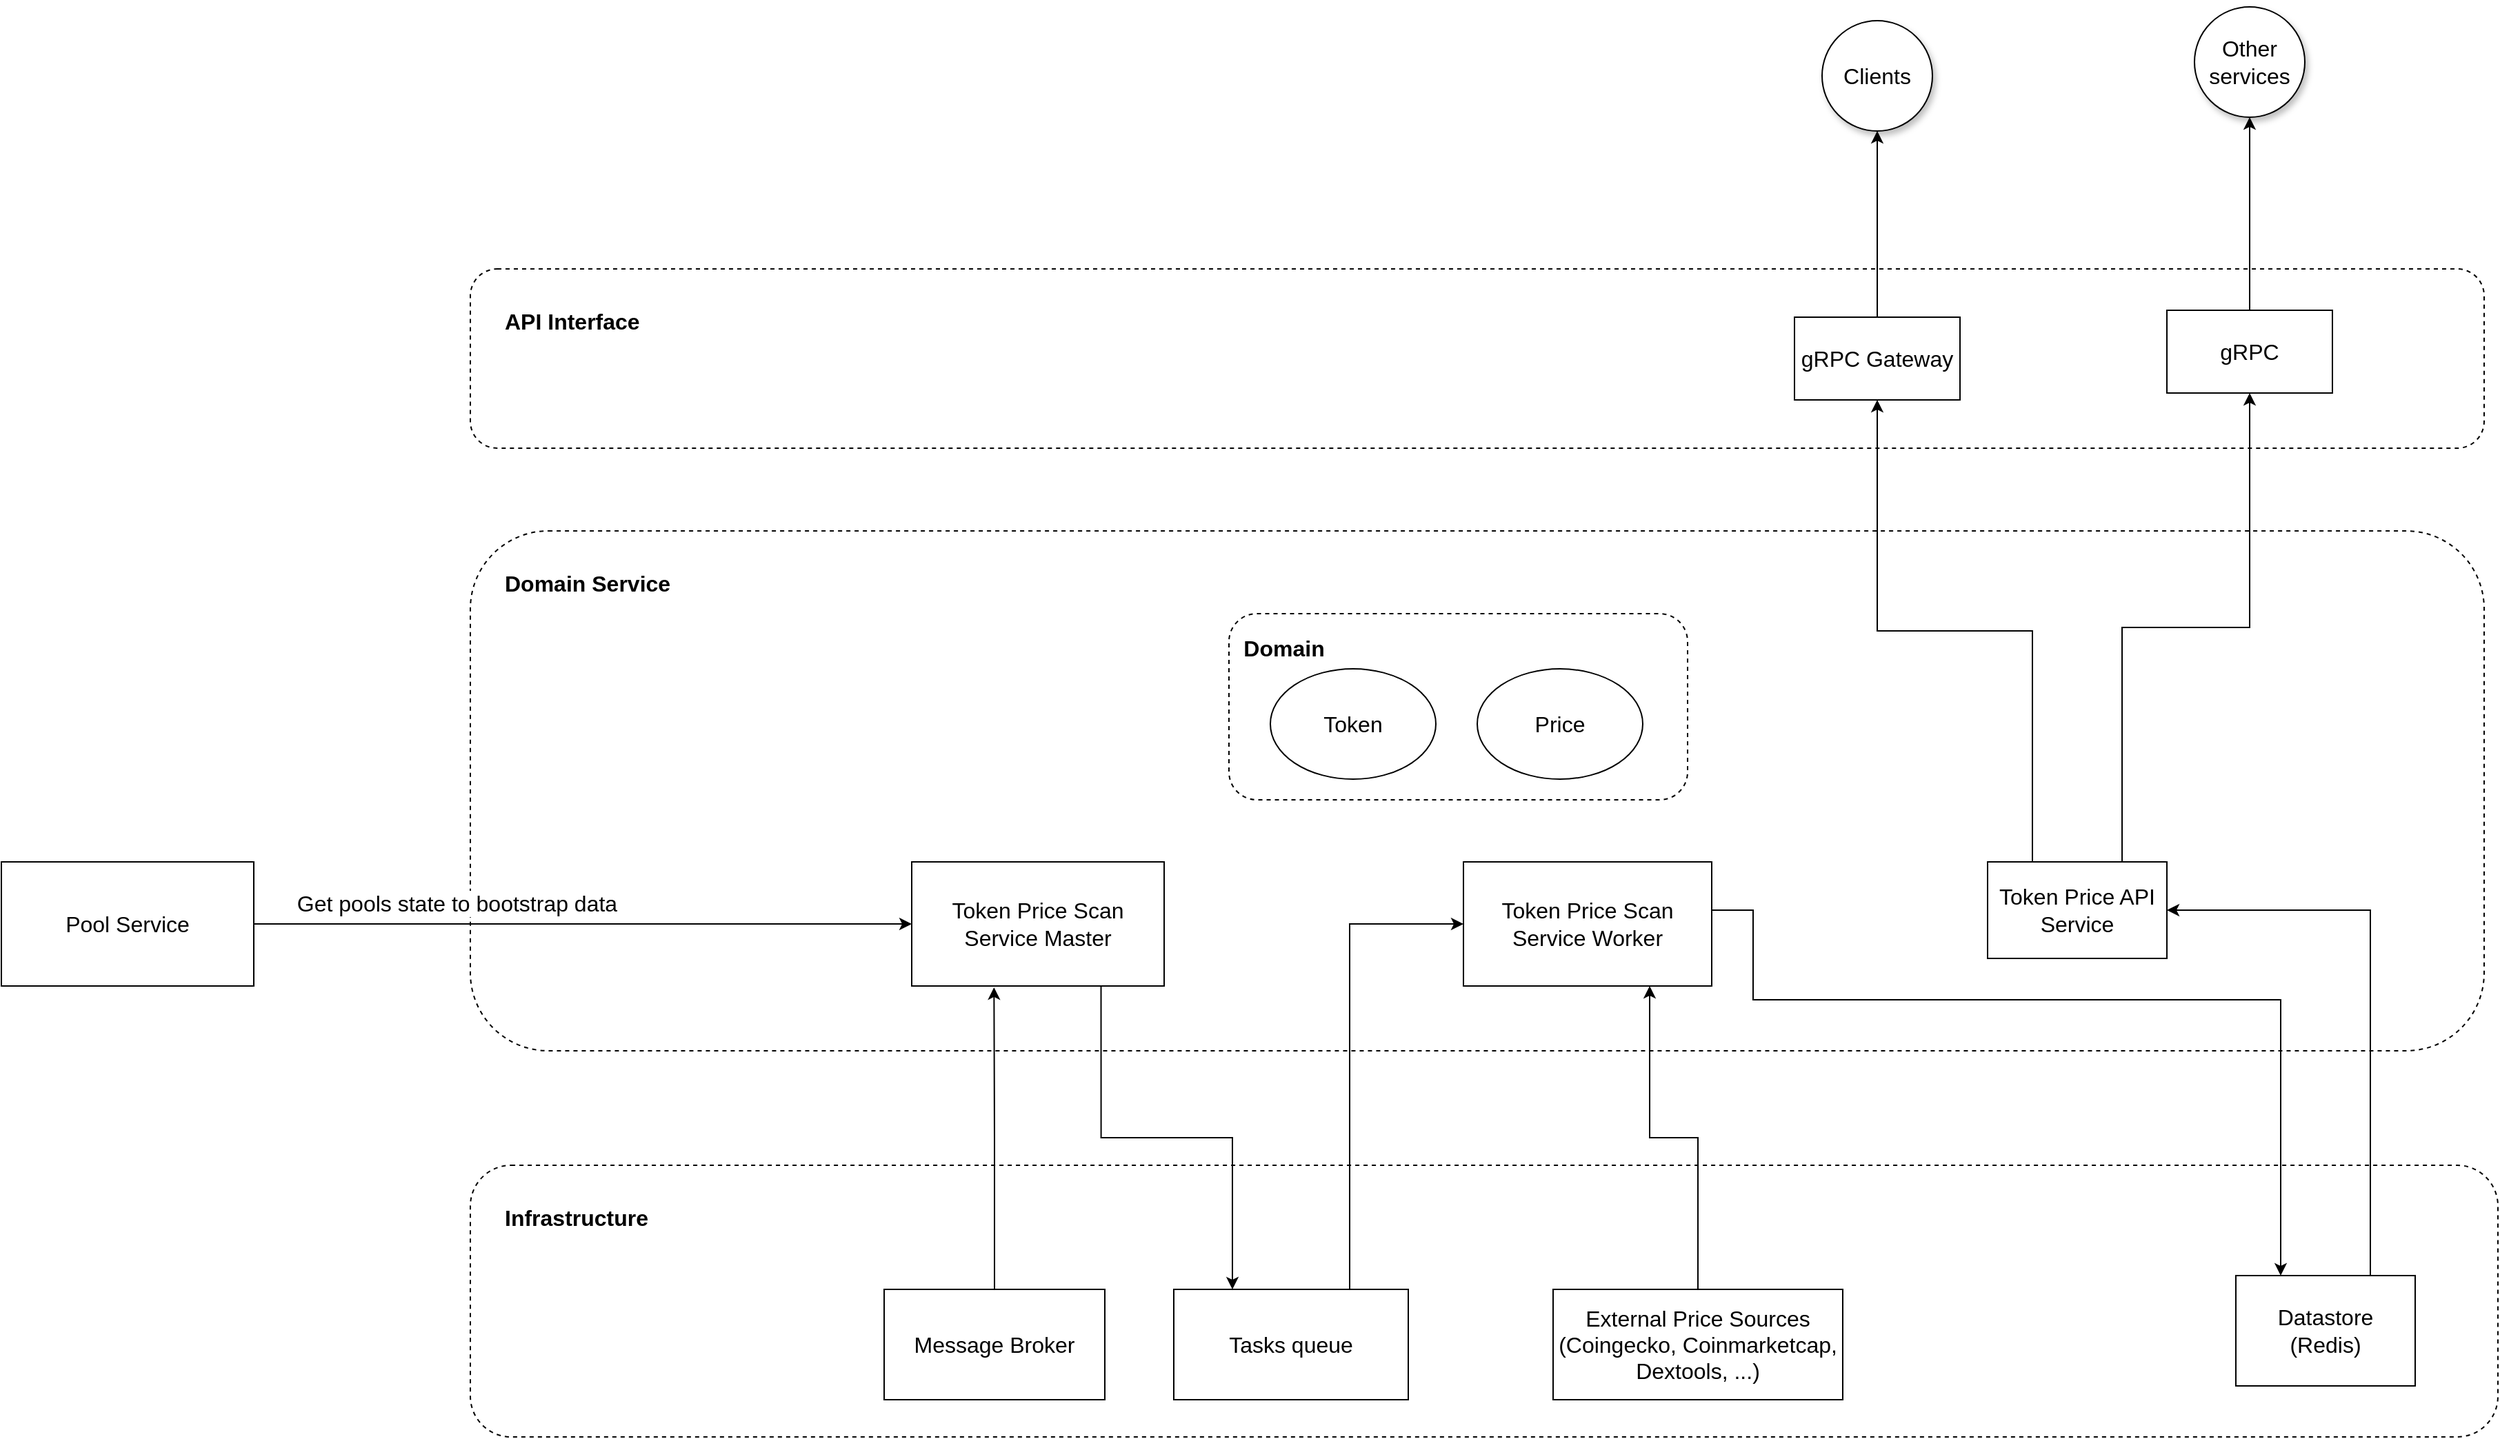 <mxfile version="18.0.3" type="github">
  <diagram id="vYhIYeuhMKYq1YM2tLH0" name="Page-1">
    <mxGraphModel dx="2581" dy="971" grid="1" gridSize="10" guides="1" tooltips="1" connect="1" arrows="1" fold="1" page="1" pageScale="1" pageWidth="850" pageHeight="1100" math="0" shadow="0">
      <root>
        <mxCell id="0" />
        <mxCell id="1" parent="0" />
        <mxCell id="VPi010c3T4Fb0CU36pfW-24" value="&lt;b style=&quot;font-size: 16px;&quot;&gt;API Interface&lt;/b&gt;" style="rounded=1;whiteSpace=wrap;html=1;dashed=1;fontSize=16;fillColor=default;align=left;verticalAlign=top;spacingTop=22;spacingLeft=23;fillOpacity=50;" parent="1" vertex="1">
          <mxGeometry x="150" y="210" width="1460" height="130" as="geometry" />
        </mxCell>
        <mxCell id="VPi010c3T4Fb0CU36pfW-23" value="&lt;b style=&quot;font-size: 16px;&quot;&gt;Infrastructure&lt;/b&gt;" style="rounded=1;whiteSpace=wrap;html=1;dashed=1;fontSize=16;fillColor=default;align=left;verticalAlign=top;spacingTop=22;spacingLeft=23;fillOpacity=50;" parent="1" vertex="1">
          <mxGeometry x="150" y="860" width="1470" height="197" as="geometry" />
        </mxCell>
        <mxCell id="VPi010c3T4Fb0CU36pfW-22" value="&lt;b style=&quot;font-size: 16px;&quot;&gt;Domain Service&lt;/b&gt;" style="rounded=1;whiteSpace=wrap;html=1;dashed=1;fontSize=16;fillColor=default;align=left;verticalAlign=top;spacingTop=22;spacingLeft=23;fillOpacity=50;" parent="1" vertex="1">
          <mxGeometry x="150" y="400" width="1460" height="377" as="geometry" />
        </mxCell>
        <mxCell id="VPi010c3T4Fb0CU36pfW-5" style="edgeStyle=orthogonalEdgeStyle;rounded=0;orthogonalLoop=1;jettySize=auto;html=1;exitX=0.25;exitY=0;exitDx=0;exitDy=0;entryX=0.5;entryY=1;entryDx=0;entryDy=0;fontSize=16;" parent="1" source="00cH1n4YGTlZ0PjOOUdn-2" target="VPi010c3T4Fb0CU36pfW-1" edge="1">
          <mxGeometry relative="1" as="geometry" />
        </mxCell>
        <mxCell id="VPi010c3T4Fb0CU36pfW-17" style="edgeStyle=orthogonalEdgeStyle;rounded=0;orthogonalLoop=1;jettySize=auto;html=1;exitX=0.75;exitY=0;exitDx=0;exitDy=0;entryX=0.5;entryY=1;entryDx=0;entryDy=0;fontSize=16;" parent="1" source="00cH1n4YGTlZ0PjOOUdn-2" target="VPi010c3T4Fb0CU36pfW-15" edge="1">
          <mxGeometry relative="1" as="geometry" />
        </mxCell>
        <mxCell id="00cH1n4YGTlZ0PjOOUdn-2" value="Token Price API Service" style="rounded=0;whiteSpace=wrap;html=1;fontSize=16;" parent="1" vertex="1">
          <mxGeometry x="1250" y="640" width="130" height="70" as="geometry" />
        </mxCell>
        <mxCell id="Fwv69hDyFIpPu4L3yp6a-8" style="edgeStyle=orthogonalEdgeStyle;rounded=0;orthogonalLoop=1;jettySize=auto;html=1;exitX=0.75;exitY=1;exitDx=0;exitDy=0;entryX=0.25;entryY=0;entryDx=0;entryDy=0;fontSize=16;" edge="1" parent="1" source="00cH1n4YGTlZ0PjOOUdn-3" target="00cH1n4YGTlZ0PjOOUdn-7">
          <mxGeometry relative="1" as="geometry" />
        </mxCell>
        <mxCell id="00cH1n4YGTlZ0PjOOUdn-3" value="Token Price Scan Service Master" style="rounded=0;whiteSpace=wrap;html=1;fontSize=16;" parent="1" vertex="1">
          <mxGeometry x="470" y="640" width="183" height="90" as="geometry" />
        </mxCell>
        <mxCell id="Fwv69hDyFIpPu4L3yp6a-11" style="edgeStyle=orthogonalEdgeStyle;rounded=0;orthogonalLoop=1;jettySize=auto;html=1;entryX=0.326;entryY=1.011;entryDx=0;entryDy=0;entryPerimeter=0;fontSize=16;" edge="1" parent="1" source="00cH1n4YGTlZ0PjOOUdn-4" target="00cH1n4YGTlZ0PjOOUdn-3">
          <mxGeometry relative="1" as="geometry" />
        </mxCell>
        <mxCell id="00cH1n4YGTlZ0PjOOUdn-4" value="Message Broker" style="rounded=0;whiteSpace=wrap;html=1;fontSize=16;" parent="1" vertex="1">
          <mxGeometry x="450" y="950" width="160" height="80" as="geometry" />
        </mxCell>
        <mxCell id="Fwv69hDyFIpPu4L3yp6a-3" style="edgeStyle=orthogonalEdgeStyle;rounded=0;orthogonalLoop=1;jettySize=auto;html=1;exitX=0.75;exitY=0;exitDx=0;exitDy=0;entryX=0;entryY=0.5;entryDx=0;entryDy=0;fontSize=16;" edge="1" parent="1" source="00cH1n4YGTlZ0PjOOUdn-7" target="VPi010c3T4Fb0CU36pfW-2">
          <mxGeometry relative="1" as="geometry" />
        </mxCell>
        <mxCell id="00cH1n4YGTlZ0PjOOUdn-7" value="Tasks queue" style="rounded=0;whiteSpace=wrap;html=1;fontSize=16;" parent="1" vertex="1">
          <mxGeometry x="660" y="950" width="170" height="80" as="geometry" />
        </mxCell>
        <mxCell id="VPi010c3T4Fb0CU36pfW-14" style="edgeStyle=orthogonalEdgeStyle;rounded=0;orthogonalLoop=1;jettySize=auto;html=1;exitX=0.75;exitY=0;exitDx=0;exitDy=0;entryX=1;entryY=0.5;entryDx=0;entryDy=0;fontSize=16;" parent="1" source="00cH1n4YGTlZ0PjOOUdn-8" target="00cH1n4YGTlZ0PjOOUdn-2" edge="1">
          <mxGeometry relative="1" as="geometry" />
        </mxCell>
        <mxCell id="00cH1n4YGTlZ0PjOOUdn-8" value="Datastore&lt;br style=&quot;font-size: 16px;&quot;&gt;(Redis)" style="rounded=0;whiteSpace=wrap;html=1;fontSize=16;" parent="1" vertex="1">
          <mxGeometry x="1430" y="940" width="130" height="80" as="geometry" />
        </mxCell>
        <mxCell id="VPi010c3T4Fb0CU36pfW-27" style="edgeStyle=orthogonalEdgeStyle;rounded=0;orthogonalLoop=1;jettySize=auto;html=1;exitX=0.5;exitY=0;exitDx=0;exitDy=0;entryX=0.5;entryY=1;entryDx=0;entryDy=0;fontSize=16;" parent="1" source="VPi010c3T4Fb0CU36pfW-1" target="VPi010c3T4Fb0CU36pfW-26" edge="1">
          <mxGeometry relative="1" as="geometry" />
        </mxCell>
        <mxCell id="VPi010c3T4Fb0CU36pfW-1" value="gRPC Gateway" style="rounded=0;whiteSpace=wrap;html=1;fontSize=16;" parent="1" vertex="1">
          <mxGeometry x="1110" y="245" width="120" height="60" as="geometry" />
        </mxCell>
        <mxCell id="VPi010c3T4Fb0CU36pfW-12" style="edgeStyle=orthogonalEdgeStyle;rounded=0;orthogonalLoop=1;jettySize=auto;html=1;exitX=1;exitY=0.5;exitDx=0;exitDy=0;fontSize=16;entryX=0.25;entryY=0;entryDx=0;entryDy=0;" parent="1" source="VPi010c3T4Fb0CU36pfW-2" edge="1" target="00cH1n4YGTlZ0PjOOUdn-8">
          <mxGeometry relative="1" as="geometry">
            <mxPoint x="1490" y="940" as="targetPoint" />
            <Array as="points">
              <mxPoint x="1050" y="675" />
              <mxPoint x="1080" y="675" />
              <mxPoint x="1080" y="740" />
              <mxPoint x="1463" y="740" />
            </Array>
          </mxGeometry>
        </mxCell>
        <mxCell id="VPi010c3T4Fb0CU36pfW-2" value="Token Price Scan Service Worker" style="rounded=0;whiteSpace=wrap;html=1;fontSize=16;" parent="1" vertex="1">
          <mxGeometry x="870" y="640" width="180" height="90" as="geometry" />
        </mxCell>
        <mxCell id="VPi010c3T4Fb0CU36pfW-29" style="edgeStyle=orthogonalEdgeStyle;rounded=0;orthogonalLoop=1;jettySize=auto;html=1;exitX=0.5;exitY=0;exitDx=0;exitDy=0;fontSize=16;" parent="1" source="VPi010c3T4Fb0CU36pfW-15" target="VPi010c3T4Fb0CU36pfW-28" edge="1">
          <mxGeometry relative="1" as="geometry" />
        </mxCell>
        <mxCell id="VPi010c3T4Fb0CU36pfW-15" value="gRPC" style="rounded=0;whiteSpace=wrap;html=1;fontSize=16;" parent="1" vertex="1">
          <mxGeometry x="1380" y="240" width="120" height="60" as="geometry" />
        </mxCell>
        <mxCell id="VPi010c3T4Fb0CU36pfW-20" value="" style="rounded=1;whiteSpace=wrap;html=1;fontSize=16;dashed=1;fillOpacity=50;" parent="1" vertex="1">
          <mxGeometry x="700" y="460" width="332.5" height="135" as="geometry" />
        </mxCell>
        <mxCell id="VPi010c3T4Fb0CU36pfW-19" value="Token" style="ellipse;whiteSpace=wrap;html=1;fontSize=16;" parent="1" vertex="1">
          <mxGeometry x="730" y="500" width="120" height="80" as="geometry" />
        </mxCell>
        <mxCell id="VPi010c3T4Fb0CU36pfW-21" value="&lt;b style=&quot;font-size: 16px;&quot;&gt;Domain&lt;/b&gt;" style="text;html=1;strokeColor=none;fillColor=none;align=center;verticalAlign=middle;whiteSpace=wrap;rounded=0;dashed=1;fontSize=16;" parent="1" vertex="1">
          <mxGeometry x="710" y="470" width="60" height="30" as="geometry" />
        </mxCell>
        <mxCell id="VPi010c3T4Fb0CU36pfW-26" value="Clients" style="ellipse;whiteSpace=wrap;html=1;aspect=fixed;shadow=1;fontSize=16;fillColor=default;" parent="1" vertex="1">
          <mxGeometry x="1130" y="30" width="80" height="80" as="geometry" />
        </mxCell>
        <mxCell id="VPi010c3T4Fb0CU36pfW-28" value="Other services" style="ellipse;whiteSpace=wrap;html=1;aspect=fixed;shadow=1;fontSize=16;fillColor=default;" parent="1" vertex="1">
          <mxGeometry x="1400" y="20" width="80" height="80" as="geometry" />
        </mxCell>
        <mxCell id="0GMuriRPIV73mQWH51Op-1" value="Price" style="ellipse;whiteSpace=wrap;html=1;fontSize=16;" parent="1" vertex="1">
          <mxGeometry x="880" y="500" width="120" height="80" as="geometry" />
        </mxCell>
        <mxCell id="0GMuriRPIV73mQWH51Op-3" style="edgeStyle=orthogonalEdgeStyle;rounded=0;orthogonalLoop=1;jettySize=auto;html=1;entryX=0.75;entryY=1;entryDx=0;entryDy=0;fontSize=16;" parent="1" source="0GMuriRPIV73mQWH51Op-2" target="VPi010c3T4Fb0CU36pfW-2" edge="1">
          <mxGeometry relative="1" as="geometry" />
        </mxCell>
        <mxCell id="0GMuriRPIV73mQWH51Op-2" value="External Price Sources (Coingecko, Coinmarketcap, Dextools, ...)" style="rounded=0;whiteSpace=wrap;html=1;fontSize=16;" parent="1" vertex="1">
          <mxGeometry x="935" y="950" width="210" height="80" as="geometry" />
        </mxCell>
        <mxCell id="Fwv69hDyFIpPu4L3yp6a-9" style="edgeStyle=orthogonalEdgeStyle;rounded=0;orthogonalLoop=1;jettySize=auto;html=1;entryX=0;entryY=0.5;entryDx=0;entryDy=0;fontSize=16;" edge="1" parent="1" source="Fwv69hDyFIpPu4L3yp6a-5" target="00cH1n4YGTlZ0PjOOUdn-3">
          <mxGeometry relative="1" as="geometry" />
        </mxCell>
        <mxCell id="Fwv69hDyFIpPu4L3yp6a-10" value="Get pools state to bootstrap data" style="edgeLabel;html=1;align=center;verticalAlign=middle;resizable=0;points=[];fontSize=16;" vertex="1" connectable="0" parent="Fwv69hDyFIpPu4L3yp6a-9">
          <mxGeometry x="-0.643" y="1" relative="1" as="geometry">
            <mxPoint x="62" y="-14" as="offset" />
          </mxGeometry>
        </mxCell>
        <mxCell id="Fwv69hDyFIpPu4L3yp6a-5" value="Pool Service" style="rounded=0;whiteSpace=wrap;html=1;fontSize=16;" vertex="1" parent="1">
          <mxGeometry x="-190" y="640" width="183" height="90" as="geometry" />
        </mxCell>
      </root>
    </mxGraphModel>
  </diagram>
</mxfile>
